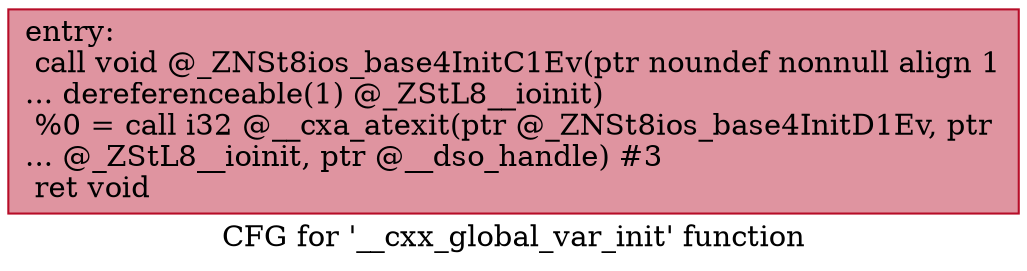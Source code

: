digraph "CFG for '__cxx_global_var_init' function" {
	label="CFG for '__cxx_global_var_init' function";

	Node0x564fa3d37270 [shape=record,color="#b70d28ff", style=filled, fillcolor="#b70d2870",label="{entry:\l  call void @_ZNSt8ios_base4InitC1Ev(ptr noundef nonnull align 1\l... dereferenceable(1) @_ZStL8__ioinit)\l  %0 = call i32 @__cxa_atexit(ptr @_ZNSt8ios_base4InitD1Ev, ptr\l... @_ZStL8__ioinit, ptr @__dso_handle) #3\l  ret void\l}"];
}

